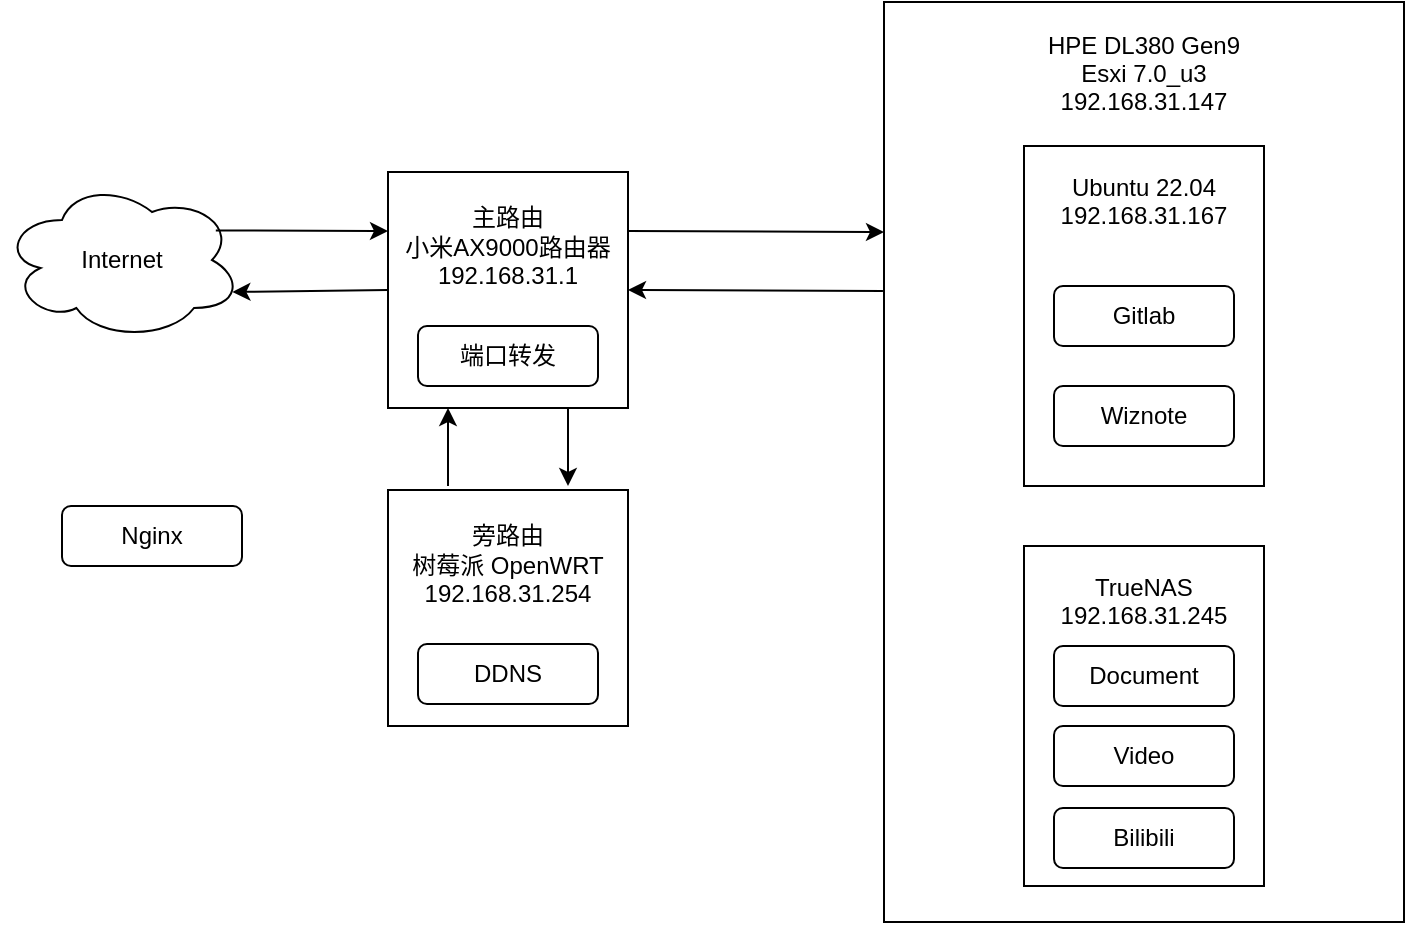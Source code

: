 <mxfile version="21.2.9" type="github">
  <diagram name="第 1 页" id="AE8UB-ZpOJdKNOGypsQ4">
    <mxGraphModel dx="1193" dy="718" grid="1" gridSize="10" guides="1" tooltips="1" connect="1" arrows="1" fold="1" page="1" pageScale="1" pageWidth="827" pageHeight="1169" math="0" shadow="0">
      <root>
        <mxCell id="0" />
        <mxCell id="1" parent="0" />
        <mxCell id="QnKokKeK_ucxUnzvruSd-16" value="&lt;div&gt;HPE DL380 Gen9&lt;/div&gt;&lt;div&gt;Esxi 7.0_u3&lt;br&gt;&lt;/div&gt;&lt;div&gt;192.168.31.147&lt;br&gt;&lt;/div&gt;&lt;div&gt;&lt;br&gt;&lt;/div&gt;&lt;div&gt;&lt;br&gt;&lt;/div&gt;&lt;div&gt;&lt;br&gt;&lt;/div&gt;&lt;div&gt;&lt;br&gt;&lt;/div&gt;&lt;div&gt;&lt;br&gt;&lt;/div&gt;&lt;div&gt;&lt;br&gt;&lt;/div&gt;&lt;div&gt;&lt;br&gt;&lt;/div&gt;&lt;div&gt;&lt;br&gt;&lt;/div&gt;&lt;div&gt;&lt;br&gt;&lt;/div&gt;&lt;div&gt;&lt;br&gt;&lt;/div&gt;&lt;div&gt;&lt;br&gt;&lt;/div&gt;&lt;div&gt;&lt;br&gt;&lt;/div&gt;&lt;div&gt;&lt;br&gt;&lt;/div&gt;&lt;div&gt;&lt;br&gt;&lt;/div&gt;&lt;div&gt;&lt;br&gt;&lt;/div&gt;&lt;div&gt;&lt;br&gt;&lt;/div&gt;&lt;div&gt;&lt;br&gt;&lt;/div&gt;&lt;div&gt;&lt;br&gt;&lt;/div&gt;&lt;div&gt;&lt;br&gt;&lt;/div&gt;&lt;div&gt;&lt;br&gt;&lt;/div&gt;&lt;div&gt;&lt;br&gt;&lt;/div&gt;&lt;div&gt;&lt;br&gt;&lt;/div&gt;&lt;div&gt;&lt;br&gt;&lt;/div&gt;&lt;div&gt;&lt;br&gt;&lt;/div&gt;&lt;div&gt;&lt;br&gt;&lt;/div&gt;&lt;div&gt;&lt;br&gt;&lt;/div&gt;&lt;div&gt;&lt;br&gt;&lt;/div&gt;" style="rounded=0;whiteSpace=wrap;html=1;" vertex="1" parent="1">
          <mxGeometry x="480" y="78" width="260" height="460" as="geometry" />
        </mxCell>
        <mxCell id="QnKokKeK_ucxUnzvruSd-6" value="" style="group" vertex="1" connectable="0" parent="1">
          <mxGeometry x="550" y="150" width="120" height="170" as="geometry" />
        </mxCell>
        <mxCell id="QnKokKeK_ucxUnzvruSd-5" value="&lt;div&gt;Ubuntu 22.04&lt;/div&gt;&lt;div&gt;192.168.31.167&lt;br&gt;&lt;/div&gt;&lt;div&gt;&lt;br&gt;&lt;/div&gt;&lt;div&gt;&lt;br&gt;&lt;/div&gt;&lt;div&gt;&lt;br&gt;&lt;/div&gt;&lt;div&gt;&lt;br&gt;&lt;/div&gt;&lt;div&gt;&lt;br&gt;&lt;/div&gt;&lt;div&gt;&lt;br&gt;&lt;/div&gt;&lt;div&gt;&lt;br&gt;&lt;/div&gt;&lt;div&gt;&lt;br&gt;&lt;/div&gt;" style="rounded=0;whiteSpace=wrap;html=1;movable=1;resizable=1;rotatable=1;deletable=1;editable=1;locked=0;connectable=1;" vertex="1" parent="QnKokKeK_ucxUnzvruSd-6">
          <mxGeometry width="120" height="170" as="geometry" />
        </mxCell>
        <mxCell id="QnKokKeK_ucxUnzvruSd-2" value="Gitlab" style="rounded=1;whiteSpace=wrap;html=1;movable=1;resizable=1;rotatable=1;deletable=1;editable=1;locked=0;connectable=1;" vertex="1" parent="QnKokKeK_ucxUnzvruSd-6">
          <mxGeometry x="15" y="70" width="90" height="30" as="geometry" />
        </mxCell>
        <mxCell id="QnKokKeK_ucxUnzvruSd-3" value="Wiznote" style="rounded=1;whiteSpace=wrap;html=1;movable=1;resizable=1;rotatable=1;deletable=1;editable=1;locked=0;connectable=1;" vertex="1" parent="QnKokKeK_ucxUnzvruSd-6">
          <mxGeometry x="15" y="120" width="90" height="30" as="geometry" />
        </mxCell>
        <mxCell id="QnKokKeK_ucxUnzvruSd-8" value="&lt;div&gt;TrueNAS&lt;/div&gt;&lt;div&gt;192.168.31.245&lt;/div&gt;&lt;div&gt;&lt;br&gt;&lt;/div&gt;&lt;div&gt;&lt;br&gt;&lt;/div&gt;&lt;div&gt;&lt;br&gt;&lt;/div&gt;&lt;div&gt;&lt;br&gt;&lt;/div&gt;&lt;div&gt;&lt;br&gt;&lt;/div&gt;&lt;div&gt;&lt;br&gt;&lt;/div&gt;&lt;div&gt;&lt;br&gt;&lt;/div&gt;&lt;div&gt;&lt;br&gt;&lt;/div&gt;" style="rounded=0;whiteSpace=wrap;html=1;movable=1;resizable=1;rotatable=1;deletable=1;editable=1;locked=0;connectable=1;" vertex="1" parent="1">
          <mxGeometry x="550" y="350" width="120" height="170" as="geometry" />
        </mxCell>
        <mxCell id="QnKokKeK_ucxUnzvruSd-9" value="Video" style="rounded=1;whiteSpace=wrap;html=1;movable=1;resizable=1;rotatable=1;deletable=1;editable=1;locked=0;connectable=1;" vertex="1" parent="1">
          <mxGeometry x="565" y="440" width="90" height="30" as="geometry" />
        </mxCell>
        <mxCell id="QnKokKeK_ucxUnzvruSd-10" value="Bilibili" style="rounded=1;whiteSpace=wrap;html=1;movable=1;resizable=1;rotatable=1;deletable=1;editable=1;locked=0;connectable=1;" vertex="1" parent="1">
          <mxGeometry x="565" y="481" width="90" height="30" as="geometry" />
        </mxCell>
        <mxCell id="QnKokKeK_ucxUnzvruSd-15" value="Document" style="rounded=1;whiteSpace=wrap;html=1;movable=1;resizable=1;rotatable=1;deletable=1;editable=1;locked=0;connectable=1;" vertex="1" parent="1">
          <mxGeometry x="565" y="400" width="90" height="30" as="geometry" />
        </mxCell>
        <mxCell id="QnKokKeK_ucxUnzvruSd-26" value="Internet" style="ellipse;shape=cloud;whiteSpace=wrap;html=1;" vertex="1" parent="1">
          <mxGeometry x="39" y="167" width="120" height="80" as="geometry" />
        </mxCell>
        <mxCell id="QnKokKeK_ucxUnzvruSd-27" value="" style="endArrow=classic;html=1;rounded=0;exitX=0.891;exitY=0.315;exitDx=0;exitDy=0;exitPerimeter=0;entryX=0;entryY=0.25;entryDx=0;entryDy=0;" edge="1" parent="1" source="QnKokKeK_ucxUnzvruSd-26" target="QnKokKeK_ucxUnzvruSd-22">
          <mxGeometry width="50" height="50" relative="1" as="geometry">
            <mxPoint x="140" y="308" as="sourcePoint" />
            <mxPoint x="190" y="258" as="targetPoint" />
          </mxGeometry>
        </mxCell>
        <mxCell id="QnKokKeK_ucxUnzvruSd-28" value="" style="endArrow=classic;html=1;rounded=0;exitX=0;exitY=0.5;exitDx=0;exitDy=0;entryX=0.96;entryY=0.7;entryDx=0;entryDy=0;entryPerimeter=0;" edge="1" parent="1" source="QnKokKeK_ucxUnzvruSd-22" target="QnKokKeK_ucxUnzvruSd-26">
          <mxGeometry width="50" height="50" relative="1" as="geometry">
            <mxPoint x="157" y="203" as="sourcePoint" />
            <mxPoint x="230" y="203" as="targetPoint" />
          </mxGeometry>
        </mxCell>
        <mxCell id="QnKokKeK_ucxUnzvruSd-29" value="" style="endArrow=classic;html=1;rounded=0;exitX=1;exitY=0.25;exitDx=0;exitDy=0;entryX=0;entryY=0.25;entryDx=0;entryDy=0;" edge="1" parent="1" source="QnKokKeK_ucxUnzvruSd-22" target="QnKokKeK_ucxUnzvruSd-16">
          <mxGeometry width="50" height="50" relative="1" as="geometry">
            <mxPoint x="190" y="330" as="sourcePoint" />
            <mxPoint x="350" y="280" as="targetPoint" />
          </mxGeometry>
        </mxCell>
        <mxCell id="QnKokKeK_ucxUnzvruSd-30" value="" style="endArrow=classic;html=1;rounded=0;entryX=1;entryY=0.5;entryDx=0;entryDy=0;exitX=-0.002;exitY=0.314;exitDx=0;exitDy=0;exitPerimeter=0;" edge="1" parent="1" source="QnKokKeK_ucxUnzvruSd-16" target="QnKokKeK_ucxUnzvruSd-22">
          <mxGeometry width="50" height="50" relative="1" as="geometry">
            <mxPoint x="120" y="330" as="sourcePoint" />
            <mxPoint x="170" y="280" as="targetPoint" />
          </mxGeometry>
        </mxCell>
        <mxCell id="QnKokKeK_ucxUnzvruSd-32" value="" style="endArrow=classic;html=1;rounded=0;exitX=0.25;exitY=0;exitDx=0;exitDy=0;entryX=0.25;entryY=1;entryDx=0;entryDy=0;" edge="1" parent="1" target="QnKokKeK_ucxUnzvruSd-22">
          <mxGeometry width="50" height="50" relative="1" as="geometry">
            <mxPoint x="262" y="320" as="sourcePoint" />
            <mxPoint x="270" y="260" as="targetPoint" />
          </mxGeometry>
        </mxCell>
        <mxCell id="QnKokKeK_ucxUnzvruSd-33" value="" style="endArrow=classic;html=1;rounded=0;entryX=0.75;entryY=0;entryDx=0;entryDy=0;exitX=0.75;exitY=1;exitDx=0;exitDy=0;" edge="1" parent="1" source="QnKokKeK_ucxUnzvruSd-22">
          <mxGeometry width="50" height="50" relative="1" as="geometry">
            <mxPoint x="227" y="339" as="sourcePoint" />
            <mxPoint x="322" y="320" as="targetPoint" />
          </mxGeometry>
        </mxCell>
        <mxCell id="QnKokKeK_ucxUnzvruSd-36" value="Nginx" style="rounded=1;whiteSpace=wrap;html=1;movable=1;resizable=1;rotatable=1;deletable=1;editable=1;locked=0;connectable=1;" vertex="1" parent="1">
          <mxGeometry x="69" y="330" width="90" height="30" as="geometry" />
        </mxCell>
        <mxCell id="QnKokKeK_ucxUnzvruSd-38" value="" style="group" vertex="1" connectable="0" parent="1">
          <mxGeometry x="232" y="163" width="120" height="118" as="geometry" />
        </mxCell>
        <mxCell id="QnKokKeK_ucxUnzvruSd-22" value="&lt;div&gt;主路由&lt;br&gt;&lt;/div&gt;&lt;div&gt;小米AX9000路由器&lt;/div&gt;&lt;div&gt;192.168.31.1&lt;br&gt;&lt;/div&gt;&lt;div&gt;&lt;br&gt;&lt;/div&gt;&lt;div&gt;&lt;br&gt;&lt;/div&gt;&lt;div&gt;&lt;br&gt;&lt;/div&gt;" style="rounded=0;whiteSpace=wrap;html=1;" vertex="1" parent="QnKokKeK_ucxUnzvruSd-38">
          <mxGeometry width="120" height="118" as="geometry" />
        </mxCell>
        <mxCell id="QnKokKeK_ucxUnzvruSd-35" value="端口转发" style="rounded=1;whiteSpace=wrap;html=1;movable=1;resizable=1;rotatable=1;deletable=1;editable=1;locked=0;connectable=1;" vertex="1" parent="QnKokKeK_ucxUnzvruSd-38">
          <mxGeometry x="15" y="77" width="90" height="30" as="geometry" />
        </mxCell>
        <mxCell id="QnKokKeK_ucxUnzvruSd-41" value="" style="group" vertex="1" connectable="0" parent="1">
          <mxGeometry x="232" y="322" width="120" height="118" as="geometry" />
        </mxCell>
        <mxCell id="QnKokKeK_ucxUnzvruSd-39" value="&lt;div&gt;旁路由&lt;br&gt;&lt;/div&gt;&lt;div&gt;树莓派 OpenWRT&lt;br&gt;&lt;/div&gt;&lt;div&gt;192.168.31.254&lt;/div&gt;&lt;div&gt;&lt;br&gt;&lt;/div&gt;&lt;div&gt;&lt;br&gt;&lt;br&gt;&lt;/div&gt;" style="rounded=0;whiteSpace=wrap;html=1;" vertex="1" parent="QnKokKeK_ucxUnzvruSd-41">
          <mxGeometry width="120" height="118" as="geometry" />
        </mxCell>
        <mxCell id="QnKokKeK_ucxUnzvruSd-40" value="DDNS" style="rounded=1;whiteSpace=wrap;html=1;movable=1;resizable=1;rotatable=1;deletable=1;editable=1;locked=0;connectable=1;" vertex="1" parent="QnKokKeK_ucxUnzvruSd-41">
          <mxGeometry x="15" y="77" width="90" height="30" as="geometry" />
        </mxCell>
      </root>
    </mxGraphModel>
  </diagram>
</mxfile>
